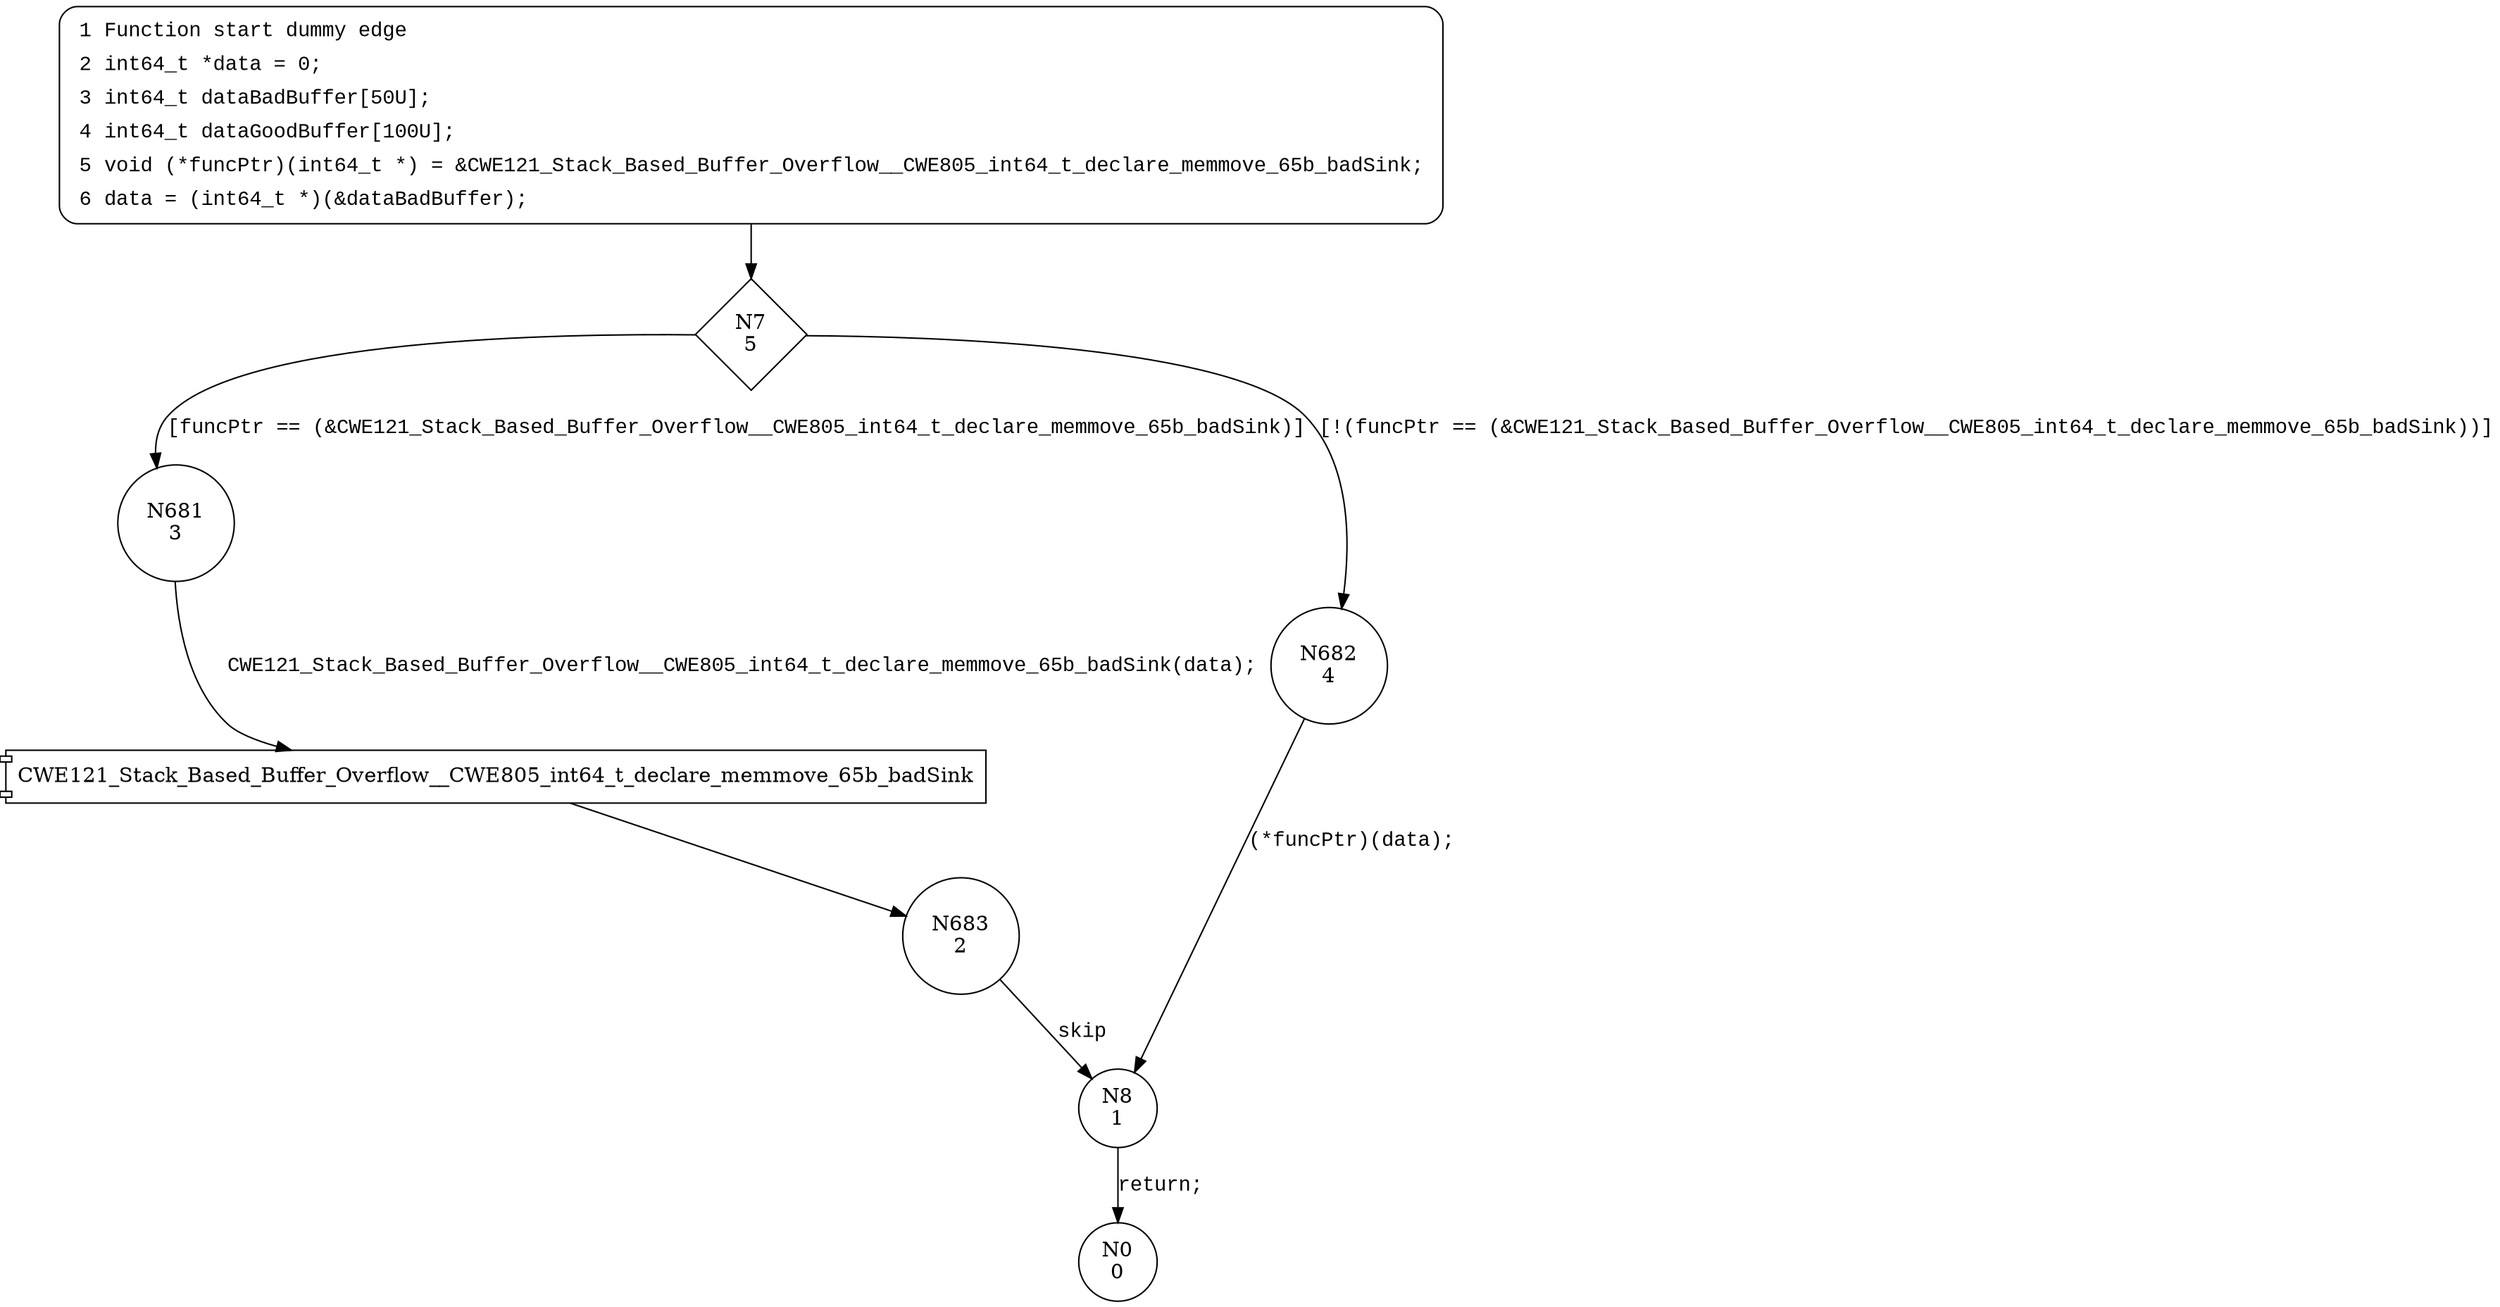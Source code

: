 digraph CWE121_Stack_Based_Buffer_Overflow__CWE805_int64_t_declare_memmove_65_bad {
7 [shape="diamond" label="N7\n5"]
681 [shape="circle" label="N681\n3"]
682 [shape="circle" label="N682\n4"]
8 [shape="circle" label="N8\n1"]
0 [shape="circle" label="N0\n0"]
683 [shape="circle" label="N683\n2"]
1 [style="filled,bold" penwidth="1" fillcolor="white" fontname="Courier New" shape="Mrecord" label=<<table border="0" cellborder="0" cellpadding="3" bgcolor="white"><tr><td align="right">1</td><td align="left">Function start dummy edge</td></tr><tr><td align="right">2</td><td align="left">int64_t *data = 0;</td></tr><tr><td align="right">3</td><td align="left">int64_t dataBadBuffer[50U];</td></tr><tr><td align="right">4</td><td align="left">int64_t dataGoodBuffer[100U];</td></tr><tr><td align="right">5</td><td align="left">void (*funcPtr)(int64_t *) = &amp;CWE121_Stack_Based_Buffer_Overflow__CWE805_int64_t_declare_memmove_65b_badSink;</td></tr><tr><td align="right">6</td><td align="left">data = (int64_t *)(&amp;dataBadBuffer);</td></tr></table>>]
1 -> 7[label=""]
7 -> 681 [label="[funcPtr == (&CWE121_Stack_Based_Buffer_Overflow__CWE805_int64_t_declare_memmove_65b_badSink)]" fontname="Courier New"]
7 -> 682 [label="[!(funcPtr == (&CWE121_Stack_Based_Buffer_Overflow__CWE805_int64_t_declare_memmove_65b_badSink))]" fontname="Courier New"]
8 -> 0 [label="return;" fontname="Courier New"]
100014 [shape="component" label="CWE121_Stack_Based_Buffer_Overflow__CWE805_int64_t_declare_memmove_65b_badSink"]
681 -> 100014 [label="CWE121_Stack_Based_Buffer_Overflow__CWE805_int64_t_declare_memmove_65b_badSink(data);" fontname="Courier New"]
100014 -> 683 [label="" fontname="Courier New"]
682 -> 8 [label="(*funcPtr)(data);" fontname="Courier New"]
683 -> 8 [label="skip" fontname="Courier New"]
}